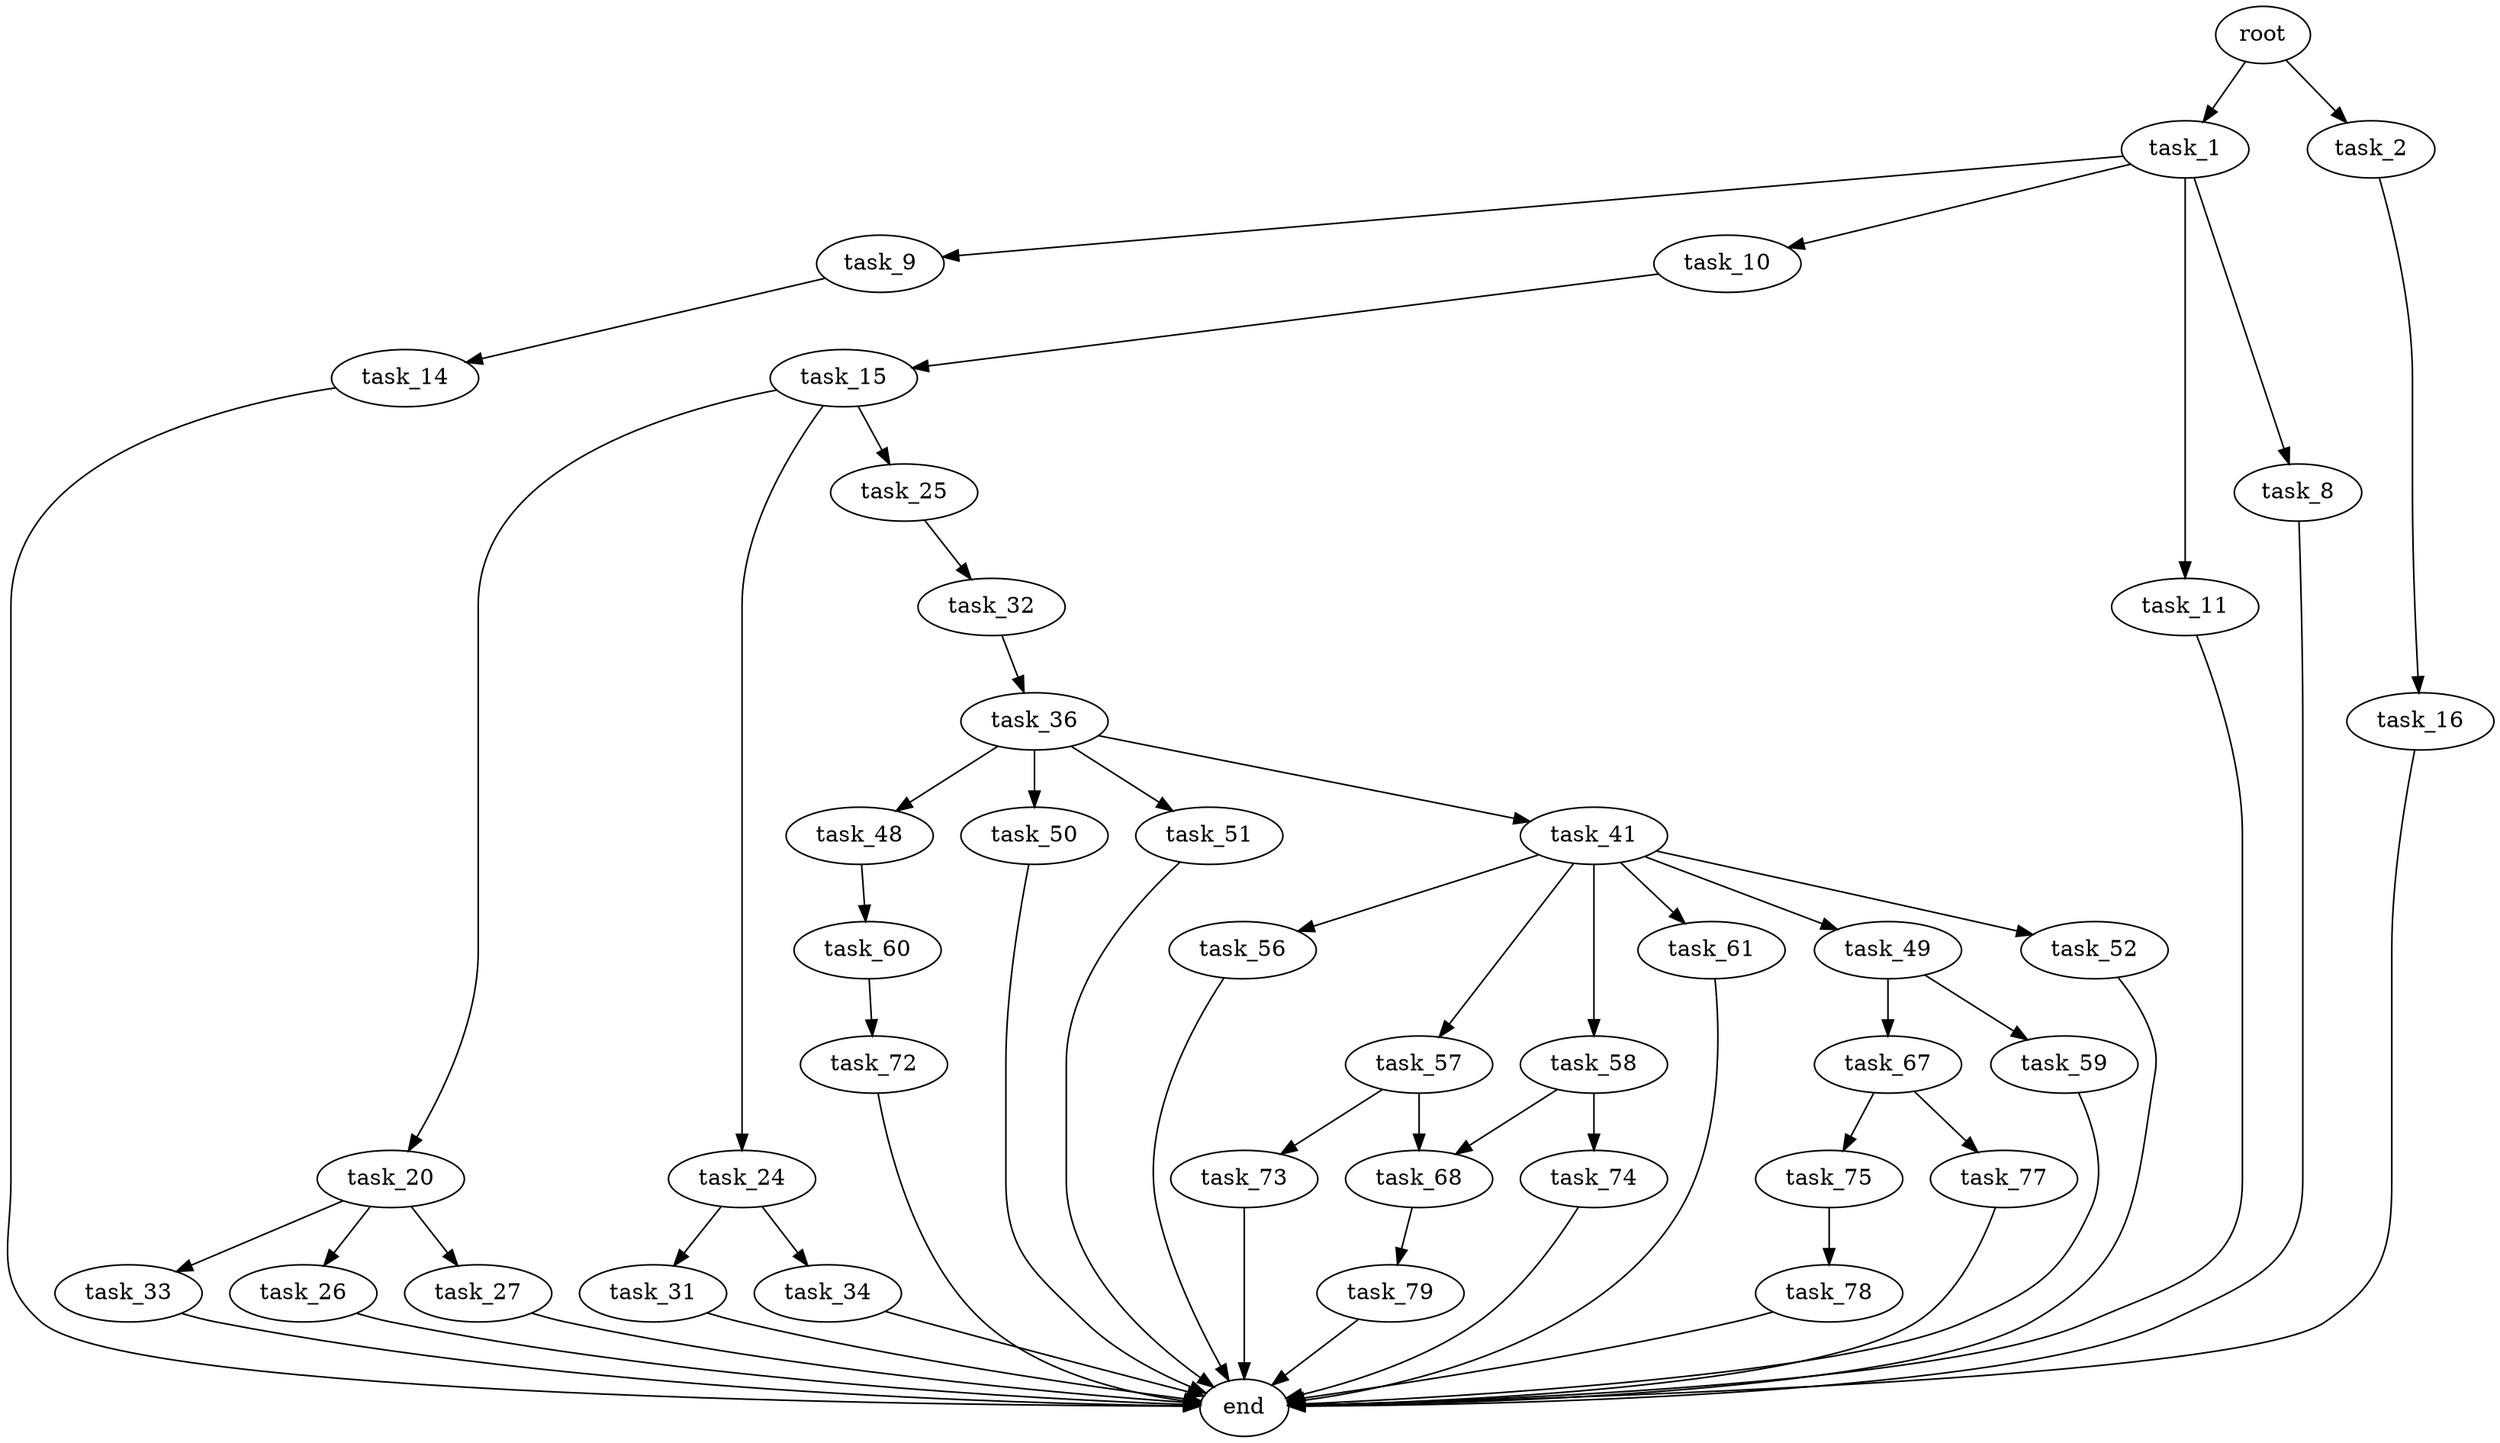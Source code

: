 digraph G {
  root [size="0.000000"];
  task_1 [size="2225732797.000000"];
  task_2 [size="39701098808.000000"];
  task_8 [size="8589934592.000000"];
  task_9 [size="782757789696.000000"];
  task_10 [size="549755813888.000000"];
  task_11 [size="25000449710.000000"];
  task_16 [size="41599014847.000000"];
  end [size="0.000000"];
  task_14 [size="1242205688814.000000"];
  task_15 [size="32779266084.000000"];
  task_20 [size="782757789696.000000"];
  task_24 [size="90001667804.000000"];
  task_25 [size="2294709853.000000"];
  task_26 [size="548154380354.000000"];
  task_27 [size="451844614083.000000"];
  task_33 [size="134217728000.000000"];
  task_31 [size="68719476736.000000"];
  task_34 [size="8589934592.000000"];
  task_32 [size="427276878132.000000"];
  task_36 [size="338272005136.000000"];
  task_41 [size="96511488917.000000"];
  task_48 [size="40112086706.000000"];
  task_50 [size="163998724448.000000"];
  task_51 [size="231928233984.000000"];
  task_49 [size="6008871324.000000"];
  task_52 [size="164809650007.000000"];
  task_56 [size="277781043647.000000"];
  task_57 [size="1073741824000.000000"];
  task_58 [size="368293445632.000000"];
  task_61 [size="4905112230.000000"];
  task_60 [size="782757789696.000000"];
  task_59 [size="549755813888.000000"];
  task_67 [size="496654460014.000000"];
  task_68 [size="270753334635.000000"];
  task_73 [size="85691048010.000000"];
  task_74 [size="291916543462.000000"];
  task_72 [size="8589934592.000000"];
  task_75 [size="8589934592.000000"];
  task_77 [size="170387992362.000000"];
  task_79 [size="42346477415.000000"];
  task_78 [size="443076953763.000000"];

  root -> task_1 [size="1.000000"];
  root -> task_2 [size="1.000000"];
  task_1 -> task_8 [size="75497472.000000"];
  task_1 -> task_9 [size="75497472.000000"];
  task_1 -> task_10 [size="75497472.000000"];
  task_1 -> task_11 [size="75497472.000000"];
  task_2 -> task_16 [size="33554432.000000"];
  task_8 -> end [size="1.000000"];
  task_9 -> task_14 [size="679477248.000000"];
  task_10 -> task_15 [size="536870912.000000"];
  task_11 -> end [size="1.000000"];
  task_16 -> end [size="1.000000"];
  task_14 -> end [size="1.000000"];
  task_15 -> task_20 [size="838860800.000000"];
  task_15 -> task_24 [size="838860800.000000"];
  task_15 -> task_25 [size="838860800.000000"];
  task_20 -> task_26 [size="679477248.000000"];
  task_20 -> task_27 [size="679477248.000000"];
  task_20 -> task_33 [size="679477248.000000"];
  task_24 -> task_31 [size="75497472.000000"];
  task_24 -> task_34 [size="75497472.000000"];
  task_25 -> task_32 [size="75497472.000000"];
  task_26 -> end [size="1.000000"];
  task_27 -> end [size="1.000000"];
  task_33 -> end [size="1.000000"];
  task_31 -> end [size="1.000000"];
  task_34 -> end [size="1.000000"];
  task_32 -> task_36 [size="536870912.000000"];
  task_36 -> task_41 [size="411041792.000000"];
  task_36 -> task_48 [size="411041792.000000"];
  task_36 -> task_50 [size="411041792.000000"];
  task_36 -> task_51 [size="411041792.000000"];
  task_41 -> task_49 [size="75497472.000000"];
  task_41 -> task_52 [size="75497472.000000"];
  task_41 -> task_56 [size="75497472.000000"];
  task_41 -> task_57 [size="75497472.000000"];
  task_41 -> task_58 [size="75497472.000000"];
  task_41 -> task_61 [size="75497472.000000"];
  task_48 -> task_60 [size="838860800.000000"];
  task_50 -> end [size="1.000000"];
  task_51 -> end [size="1.000000"];
  task_49 -> task_59 [size="134217728.000000"];
  task_49 -> task_67 [size="134217728.000000"];
  task_52 -> end [size="1.000000"];
  task_56 -> end [size="1.000000"];
  task_57 -> task_68 [size="838860800.000000"];
  task_57 -> task_73 [size="838860800.000000"];
  task_58 -> task_68 [size="411041792.000000"];
  task_58 -> task_74 [size="411041792.000000"];
  task_61 -> end [size="1.000000"];
  task_60 -> task_72 [size="679477248.000000"];
  task_59 -> end [size="1.000000"];
  task_67 -> task_75 [size="838860800.000000"];
  task_67 -> task_77 [size="838860800.000000"];
  task_68 -> task_79 [size="301989888.000000"];
  task_73 -> end [size="1.000000"];
  task_74 -> end [size="1.000000"];
  task_72 -> end [size="1.000000"];
  task_75 -> task_78 [size="33554432.000000"];
  task_77 -> end [size="1.000000"];
  task_79 -> end [size="1.000000"];
  task_78 -> end [size="1.000000"];
}
